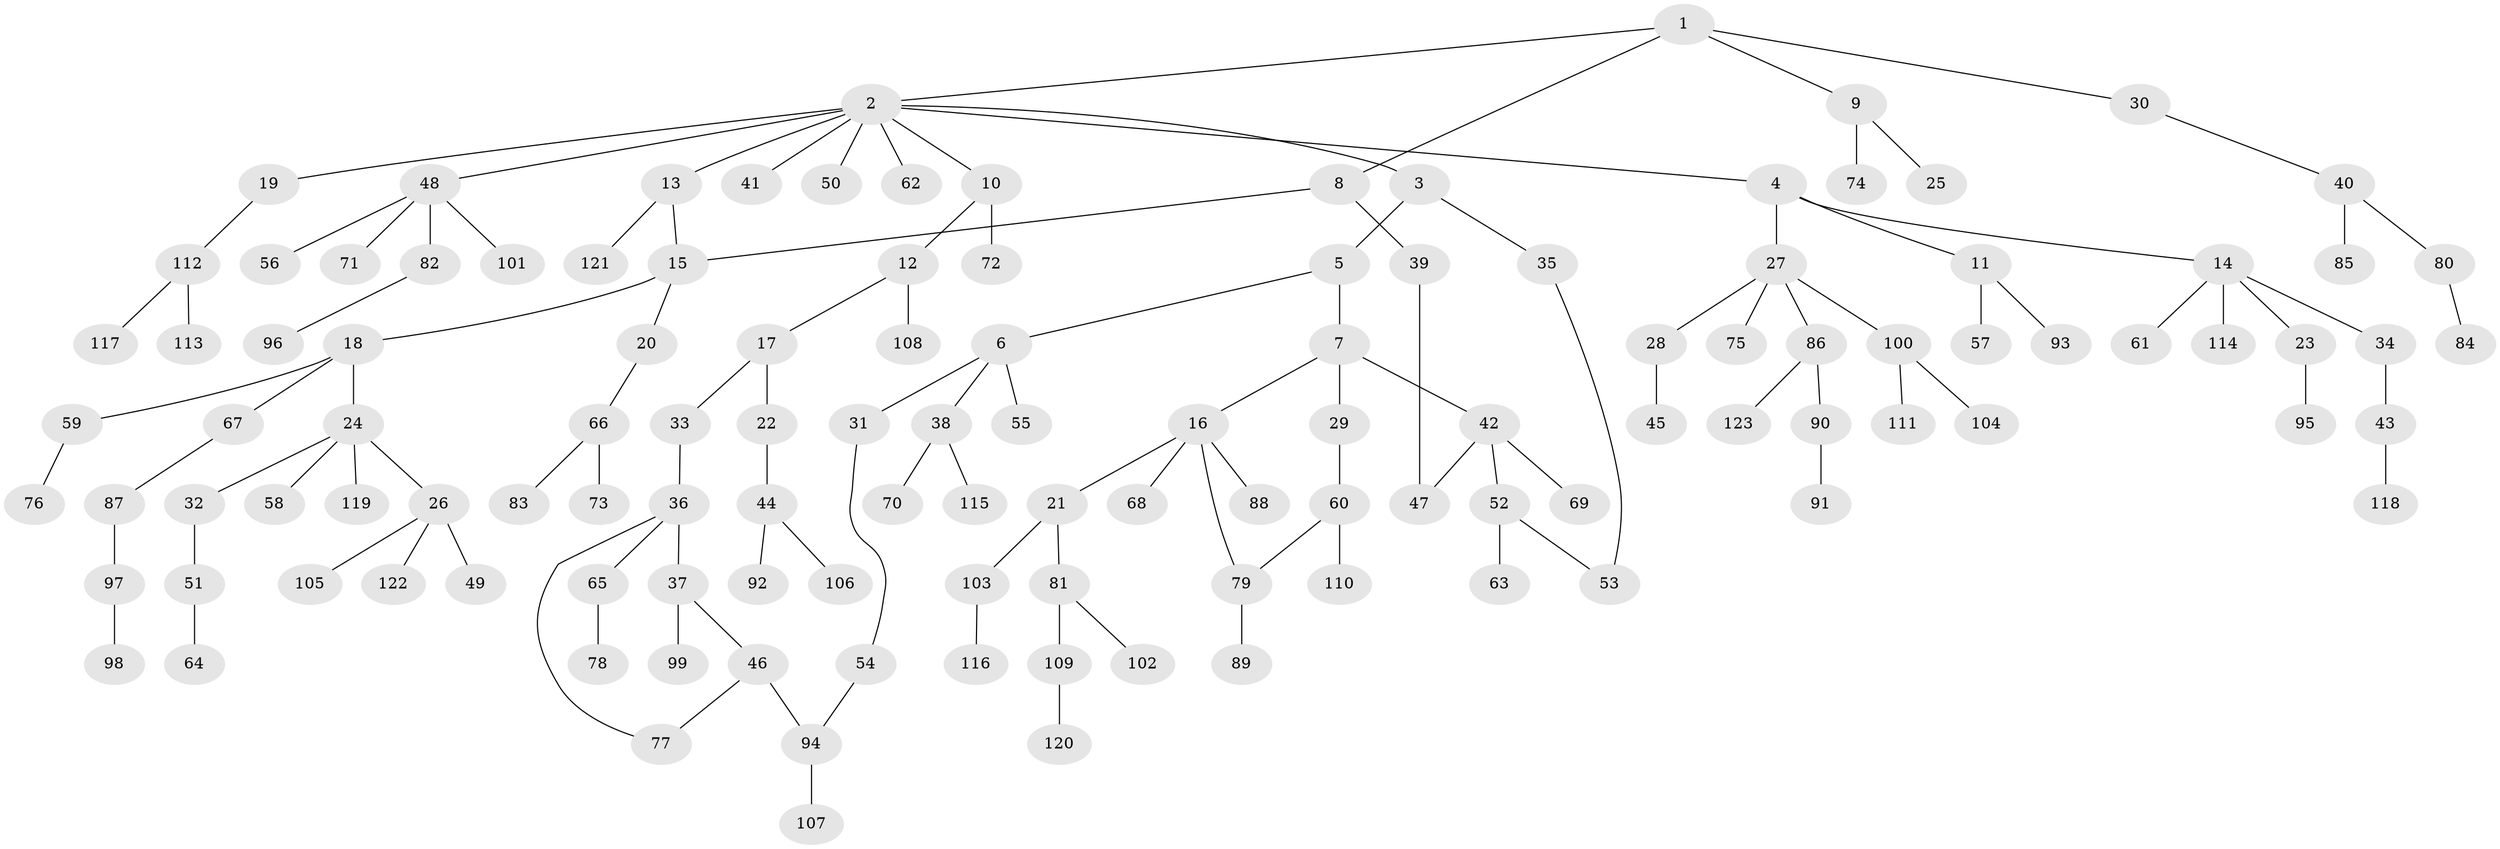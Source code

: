 // Generated by graph-tools (version 1.1) at 2025/13/03/09/25 04:13:32]
// undirected, 123 vertices, 128 edges
graph export_dot {
graph [start="1"]
  node [color=gray90,style=filled];
  1;
  2;
  3;
  4;
  5;
  6;
  7;
  8;
  9;
  10;
  11;
  12;
  13;
  14;
  15;
  16;
  17;
  18;
  19;
  20;
  21;
  22;
  23;
  24;
  25;
  26;
  27;
  28;
  29;
  30;
  31;
  32;
  33;
  34;
  35;
  36;
  37;
  38;
  39;
  40;
  41;
  42;
  43;
  44;
  45;
  46;
  47;
  48;
  49;
  50;
  51;
  52;
  53;
  54;
  55;
  56;
  57;
  58;
  59;
  60;
  61;
  62;
  63;
  64;
  65;
  66;
  67;
  68;
  69;
  70;
  71;
  72;
  73;
  74;
  75;
  76;
  77;
  78;
  79;
  80;
  81;
  82;
  83;
  84;
  85;
  86;
  87;
  88;
  89;
  90;
  91;
  92;
  93;
  94;
  95;
  96;
  97;
  98;
  99;
  100;
  101;
  102;
  103;
  104;
  105;
  106;
  107;
  108;
  109;
  110;
  111;
  112;
  113;
  114;
  115;
  116;
  117;
  118;
  119;
  120;
  121;
  122;
  123;
  1 -- 2;
  1 -- 8;
  1 -- 9;
  1 -- 30;
  2 -- 3;
  2 -- 4;
  2 -- 10;
  2 -- 13;
  2 -- 19;
  2 -- 41;
  2 -- 48;
  2 -- 50;
  2 -- 62;
  3 -- 5;
  3 -- 35;
  4 -- 11;
  4 -- 14;
  4 -- 27;
  5 -- 6;
  5 -- 7;
  6 -- 31;
  6 -- 38;
  6 -- 55;
  7 -- 16;
  7 -- 29;
  7 -- 42;
  8 -- 39;
  8 -- 15;
  9 -- 25;
  9 -- 74;
  10 -- 12;
  10 -- 72;
  11 -- 57;
  11 -- 93;
  12 -- 17;
  12 -- 108;
  13 -- 15;
  13 -- 121;
  14 -- 23;
  14 -- 34;
  14 -- 61;
  14 -- 114;
  15 -- 18;
  15 -- 20;
  16 -- 21;
  16 -- 68;
  16 -- 88;
  16 -- 79;
  17 -- 22;
  17 -- 33;
  18 -- 24;
  18 -- 59;
  18 -- 67;
  19 -- 112;
  20 -- 66;
  21 -- 81;
  21 -- 103;
  22 -- 44;
  23 -- 95;
  24 -- 26;
  24 -- 32;
  24 -- 58;
  24 -- 119;
  26 -- 49;
  26 -- 105;
  26 -- 122;
  27 -- 28;
  27 -- 75;
  27 -- 86;
  27 -- 100;
  28 -- 45;
  29 -- 60;
  30 -- 40;
  31 -- 54;
  32 -- 51;
  33 -- 36;
  34 -- 43;
  35 -- 53;
  36 -- 37;
  36 -- 65;
  36 -- 77;
  37 -- 46;
  37 -- 99;
  38 -- 70;
  38 -- 115;
  39 -- 47;
  40 -- 80;
  40 -- 85;
  42 -- 52;
  42 -- 69;
  42 -- 47;
  43 -- 118;
  44 -- 92;
  44 -- 106;
  46 -- 77;
  46 -- 94;
  48 -- 56;
  48 -- 71;
  48 -- 82;
  48 -- 101;
  51 -- 64;
  52 -- 63;
  52 -- 53;
  54 -- 94;
  59 -- 76;
  60 -- 79;
  60 -- 110;
  65 -- 78;
  66 -- 73;
  66 -- 83;
  67 -- 87;
  79 -- 89;
  80 -- 84;
  81 -- 102;
  81 -- 109;
  82 -- 96;
  86 -- 90;
  86 -- 123;
  87 -- 97;
  90 -- 91;
  94 -- 107;
  97 -- 98;
  100 -- 104;
  100 -- 111;
  103 -- 116;
  109 -- 120;
  112 -- 113;
  112 -- 117;
}

